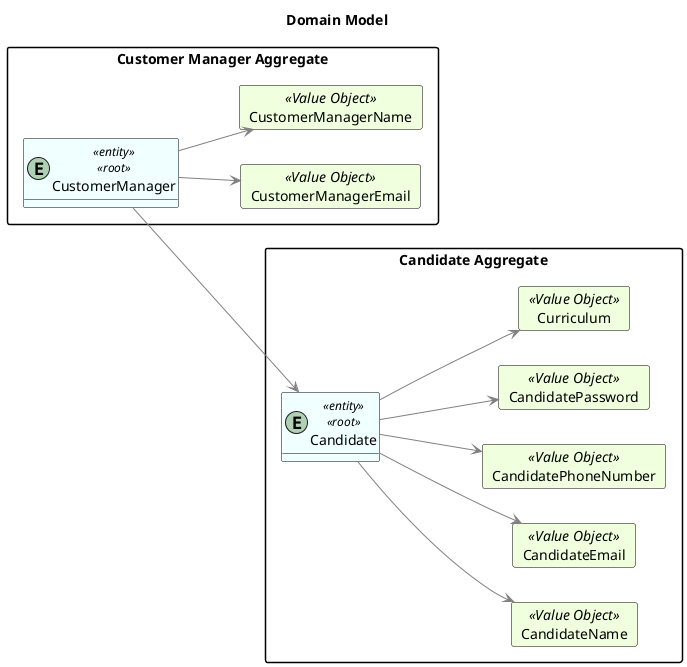 @startuml
hide methods
left to right direction
'skinparam linetype ortho

Title "Domain Model"

skinparam class {
    LifeLineBorderColor DarkBlue
    LifeLineBackgroundColor APPLICATION
    BackgroundColor #F0FFFF
    ArrowColor grey
    BorderColor black
}

skinparam packageStyle rectangle

skinparam card {
    LifeLineBorderColor Green
    LifeLineBackgroundColor APPLICATION
    BackgroundColor #F0FFDD
    ArrowColor DarkGrey
    BorderColor Black
}


package "Customer Manager Aggregate"{
entity CustomerManager <<entity>><<root>>

    card CustomerManagerEmail <<Value Object>> {
    }
    card CustomerManagerName <<Value Object>> {
    }

    CustomerManager --> CustomerManagerEmail
    CustomerManager --> CustomerManagerName
}
package "Candidate Aggregate"{
entity Candidate <<entity>><<root>>

    card CandidateName <<Value Object>> {
    }
    card CandidateEmail <<Value Object>> {
    }
    card CandidatePhoneNumber <<Value Object>> {
    }
    card CandidatePassword <<Value Object>> {
    }
    card Curriculum <<Value Object>> {
    }

        Candidate --> CandidateEmail
        Candidate --> CandidateName
        Candidate --> CandidatePhoneNumber
        Candidate --> CandidatePassword
        Candidate --> Curriculum
}



CustomerManager --> Candidate

}


@enduml